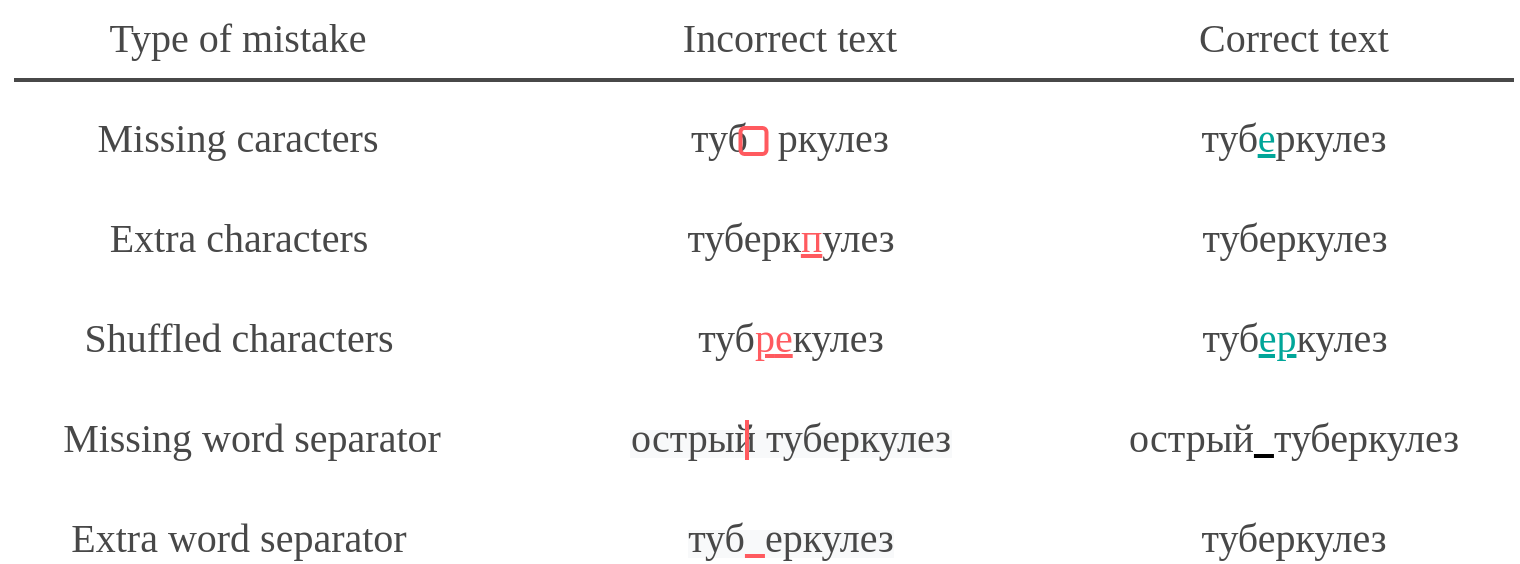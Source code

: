<mxfile version="14.7.9" type="device"><diagram id="TvOHzCsdB9EdEOVNPBkS" name="Page-1"><mxGraphModel dx="1575" dy="425" grid="1" gridSize="10" guides="1" tooltips="1" connect="1" arrows="1" fold="1" page="1" pageScale="1" pageWidth="827" pageHeight="1169" math="0" shadow="0"><root><mxCell id="0"/><mxCell id="1" parent="0"/><mxCell id="t1bn7Lin4z136OyztwGb-1" value="&lt;div style=&quot;&quot;&gt;&lt;span style=&quot;font-size: 20px&quot;&gt;&lt;font color=&quot;#484848&quot; face=&quot;montserrat semibold&quot;&gt;Type of mistake&lt;/font&gt;&lt;/span&gt;&lt;/div&gt;" style="text;whiteSpace=wrap;html=1;align=center;" vertex="1" parent="1"><mxGeometry x="-413" y="80" width="170" height="30" as="geometry"/></mxCell><mxCell id="t1bn7Lin4z136OyztwGb-2" value="&lt;div&gt;&lt;span style=&quot;font-size: 20px&quot;&gt;&lt;font color=&quot;#484848&quot; face=&quot;montserrat semibold&quot;&gt;Incorrect text&lt;/font&gt;&lt;/span&gt;&lt;/div&gt;" style="text;whiteSpace=wrap;html=1;align=center;" vertex="1" parent="1"><mxGeometry x="-126.75" y="80" width="150" height="30" as="geometry"/></mxCell><mxCell id="t1bn7Lin4z136OyztwGb-3" value="&lt;div&gt;&lt;span style=&quot;font-size: 20px&quot;&gt;&lt;font color=&quot;#484848&quot; face=&quot;montserrat semibold&quot;&gt;Correct text&lt;/font&gt;&lt;/span&gt;&lt;/div&gt;" style="text;whiteSpace=wrap;html=1;align=center;" vertex="1" parent="1"><mxGeometry x="125" y="80" width="150" height="30" as="geometry"/></mxCell><mxCell id="t1bn7Lin4z136OyztwGb-4" value="&lt;div&gt;&lt;span style=&quot;font-size: 20px&quot;&gt;&lt;font color=&quot;#484848&quot; face=&quot;montserrat semibold&quot;&gt;Missing caracters&lt;/font&gt;&lt;/span&gt;&lt;/div&gt;" style="text;whiteSpace=wrap;html=1;align=center;" vertex="1" parent="1"><mxGeometry x="-423" y="130" width="190" height="30" as="geometry"/></mxCell><mxCell id="t1bn7Lin4z136OyztwGb-9" value="" style="group" vertex="1" connectable="0" parent="1"><mxGeometry x="-146.75" y="130" width="190" height="30" as="geometry"/></mxCell><mxCell id="t1bn7Lin4z136OyztwGb-6" value="&lt;div&gt;&lt;span style=&quot;font-size: 20px&quot;&gt;&lt;font color=&quot;#484848&quot; face=&quot;montserrat semibold&quot;&gt;туб&amp;nbsp; &amp;nbsp;ркулез&lt;/font&gt;&lt;/span&gt;&lt;/div&gt;" style="text;whiteSpace=wrap;html=1;align=center;" vertex="1" parent="t1bn7Lin4z136OyztwGb-9"><mxGeometry width="190" height="30" as="geometry"/></mxCell><mxCell id="t1bn7Lin4z136OyztwGb-7" value="" style="rounded=1;whiteSpace=wrap;html=1;align=center;labelBorderColor=none;fillColor=none;strokeWidth=2;strokeColor=#FF5A5F;aspect=fixed;" vertex="1" parent="t1bn7Lin4z136OyztwGb-9"><mxGeometry x="70" y="14" width="13" height="13" as="geometry"/></mxCell><mxCell id="t1bn7Lin4z136OyztwGb-13" value="&lt;div&gt;&lt;span style=&quot;font-size: 20px&quot;&gt;&lt;font color=&quot;#484848&quot; face=&quot;montserrat semibold&quot;&gt;туб&lt;/font&gt;&lt;font face=&quot;montserrat semibold&quot; color=&quot;#00a699&quot;&gt;&lt;u&gt;е&lt;/u&gt;&lt;/font&gt;&lt;font color=&quot;#484848&quot; face=&quot;montserrat semibold&quot;&gt;ркулез&lt;/font&gt;&lt;/span&gt;&lt;/div&gt;" style="text;whiteSpace=wrap;html=1;align=center;" vertex="1" parent="1"><mxGeometry x="105" y="130" width="190" height="30" as="geometry"/></mxCell><mxCell id="t1bn7Lin4z136OyztwGb-14" value="&lt;font color=&quot;#484848&quot; face=&quot;montserrat semibold&quot;&gt;&lt;span style=&quot;font-size: 20px&quot;&gt;Extra characters&lt;/span&gt;&lt;/font&gt;" style="text;whiteSpace=wrap;html=1;align=center;" vertex="1" parent="1"><mxGeometry x="-416.5" y="180" width="177" height="30" as="geometry"/></mxCell><mxCell id="t1bn7Lin4z136OyztwGb-15" value="&lt;font face=&quot;montserrat semibold&quot;&gt;&lt;span style=&quot;font-size: 20px&quot;&gt;&lt;font color=&quot;#484848&quot;&gt;туберк&lt;/font&gt;&lt;font color=&quot;#ff5a5f&quot;&gt;&lt;u&gt;п&lt;/u&gt;&lt;/font&gt;&lt;font color=&quot;#484848&quot;&gt;улез&lt;/font&gt;&lt;/span&gt;&lt;/font&gt;" style="text;whiteSpace=wrap;html=1;align=center;" vertex="1" parent="1"><mxGeometry x="-140.25" y="180" width="177" height="30" as="geometry"/></mxCell><mxCell id="t1bn7Lin4z136OyztwGb-16" value="&lt;font face=&quot;montserrat semibold&quot;&gt;&lt;span style=&quot;font-size: 20px&quot;&gt;&lt;font color=&quot;#484848&quot;&gt;туберк&lt;/font&gt;&lt;font color=&quot;#484848&quot;&gt;улез&lt;/font&gt;&lt;/span&gt;&lt;/font&gt;" style="text;whiteSpace=wrap;html=1;align=center;" vertex="1" parent="1"><mxGeometry x="111.5" y="180" width="177" height="30" as="geometry"/></mxCell><mxCell id="t1bn7Lin4z136OyztwGb-17" value="&lt;font color=&quot;#484848&quot; face=&quot;montserrat semibold&quot;&gt;&lt;span style=&quot;font-size: 20px&quot;&gt;Shuffled characters&lt;/span&gt;&lt;/font&gt;" style="text;whiteSpace=wrap;html=1;align=center;" vertex="1" parent="1"><mxGeometry x="-431.5" y="230" width="207" height="30" as="geometry"/></mxCell><mxCell id="t1bn7Lin4z136OyztwGb-18" value="&lt;font face=&quot;montserrat semibold&quot;&gt;&lt;span style=&quot;font-size: 20px&quot;&gt;&lt;font color=&quot;#484848&quot;&gt;туб&lt;/font&gt;&lt;font color=&quot;#ff5a5f&quot;&gt;&lt;u&gt;р&lt;/u&gt;&lt;/font&gt;&lt;/span&gt;&lt;/font&gt;&lt;span style=&quot;font-family: &amp;#34;montserrat semibold&amp;#34; ; font-size: 20px&quot;&gt;&lt;font color=&quot;#ff5a5f&quot;&gt;&lt;u&gt;е&lt;/u&gt;&lt;/font&gt;&lt;/span&gt;&lt;font face=&quot;montserrat semibold&quot;&gt;&lt;span style=&quot;font-size: 20px&quot;&gt;&lt;font color=&quot;#484848&quot;&gt;к&lt;/font&gt;&lt;font color=&quot;#484848&quot;&gt;улез&lt;/font&gt;&lt;/span&gt;&lt;/font&gt;" style="text;whiteSpace=wrap;html=1;align=center;" vertex="1" parent="1"><mxGeometry x="-140.25" y="230" width="177" height="30" as="geometry"/></mxCell><mxCell id="t1bn7Lin4z136OyztwGb-19" value="&lt;font face=&quot;montserrat semibold&quot;&gt;&lt;span style=&quot;font-size: 20px&quot;&gt;&lt;font color=&quot;#484848&quot;&gt;туб&lt;/font&gt;&lt;font color=&quot;#00a699&quot;&gt;&lt;u&gt;ер&lt;/u&gt;&lt;/font&gt;&lt;/span&gt;&lt;/font&gt;&lt;font face=&quot;montserrat semibold&quot;&gt;&lt;span style=&quot;font-size: 20px&quot;&gt;&lt;font color=&quot;#484848&quot;&gt;к&lt;/font&gt;&lt;font color=&quot;#484848&quot;&gt;улез&lt;/font&gt;&lt;/span&gt;&lt;/font&gt;" style="text;whiteSpace=wrap;html=1;align=center;" vertex="1" parent="1"><mxGeometry x="111.5" y="230" width="177" height="30" as="geometry"/></mxCell><mxCell id="t1bn7Lin4z136OyztwGb-20" value="&lt;font color=&quot;#484848&quot; face=&quot;montserrat semibold&quot;&gt;&lt;span style=&quot;font-size: 20px&quot;&gt;Missing word separator&lt;/span&gt;&lt;/font&gt;" style="text;whiteSpace=wrap;html=1;align=center;" vertex="1" parent="1"><mxGeometry x="-446.5" y="280" width="250" height="30" as="geometry"/></mxCell><mxCell id="t1bn7Lin4z136OyztwGb-25" value="" style="group" vertex="1" connectable="0" parent="1"><mxGeometry x="-160" y="280" width="216.5" height="30" as="geometry"/></mxCell><mxCell id="t1bn7Lin4z136OyztwGb-23" value="&lt;font face=&quot;montserrat semibold&quot; style=&quot;font-size: 12px ; font-style: normal ; font-weight: 400 ; letter-spacing: normal ; text-indent: 0px ; text-transform: none ; word-spacing: 0px ; background-color: rgb(248 , 249 , 250)&quot;&gt;&lt;span style=&quot;font-size: 20px&quot;&gt;&lt;font color=&quot;#484848&quot;&gt;острый &lt;/font&gt;&lt;font color=&quot;#484848&quot;&gt;туб&lt;/font&gt;&lt;font color=&quot;#484848&quot;&gt;ер&lt;/font&gt;&lt;/span&gt;&lt;/font&gt;&lt;font face=&quot;montserrat semibold&quot; style=&quot;color: rgb(0 , 0 , 0) ; font-size: 12px ; font-style: normal ; font-weight: 400 ; letter-spacing: normal ; text-indent: 0px ; text-transform: none ; word-spacing: 0px ; background-color: rgb(248 , 249 , 250)&quot;&gt;&lt;span style=&quot;font-size: 20px&quot;&gt;&lt;font color=&quot;#484848&quot;&gt;к&lt;/font&gt;&lt;font color=&quot;#484848&quot;&gt;улез&lt;/font&gt;&lt;/span&gt;&lt;/font&gt;" style="text;whiteSpace=wrap;html=1;align=center;" vertex="1" parent="t1bn7Lin4z136OyztwGb-25"><mxGeometry width="216.5" height="30" as="geometry"/></mxCell><mxCell id="t1bn7Lin4z136OyztwGb-24" value="" style="endArrow=none;html=1;fontColor=#FF5A5F;strokeColor=#FF5A5F;strokeWidth=2;" edge="1" parent="t1bn7Lin4z136OyztwGb-25"><mxGeometry width="50" height="50" relative="1" as="geometry"><mxPoint x="86.5" y="30" as="sourcePoint"/><mxPoint x="86.5" y="10" as="targetPoint"/></mxGeometry></mxCell><mxCell id="t1bn7Lin4z136OyztwGb-26" value="&lt;font face=&quot;montserrat semibold&quot;&gt;&lt;span style=&quot;font-size: 20px&quot;&gt;&lt;font color=&quot;#484848&quot;&gt;острый&lt;/font&gt;&lt;u&gt;&lt;font color=&quot;#00a699&quot;&gt;&amp;nbsp;&amp;nbsp;&lt;/font&gt;&lt;/u&gt;&lt;font color=&quot;#484848&quot;&gt;туберкулез&lt;/font&gt;&lt;/span&gt;&lt;/font&gt;" style="text;whiteSpace=wrap;html=1;align=center;" vertex="1" parent="1"><mxGeometry x="90" y="280" width="220" height="30" as="geometry"/></mxCell><mxCell id="t1bn7Lin4z136OyztwGb-27" value="" style="endArrow=none;html=1;fontColor=#FF5A5F;strokeWidth=2;strokeColor=#484848;" edge="1" parent="1"><mxGeometry width="50" height="50" relative="1" as="geometry"><mxPoint x="-440" y="120" as="sourcePoint"/><mxPoint x="310" y="120" as="targetPoint"/></mxGeometry></mxCell><mxCell id="t1bn7Lin4z136OyztwGb-30" value="&lt;font color=&quot;#484848&quot; face=&quot;montserrat semibold&quot;&gt;&lt;span style=&quot;font-size: 20px&quot;&gt;Extra word separator&lt;/span&gt;&lt;/font&gt;" style="text;whiteSpace=wrap;html=1;align=center;" vertex="1" parent="1"><mxGeometry x="-441.5" y="330" width="227" height="30" as="geometry"/></mxCell><mxCell id="t1bn7Lin4z136OyztwGb-31" value="" style="group" vertex="1" connectable="0" parent="1"><mxGeometry x="-160" y="330" width="216.5" height="30" as="geometry"/></mxCell><mxCell id="t1bn7Lin4z136OyztwGb-32" value="&lt;font face=&quot;montserrat semibold&quot; style=&quot;font-size: 12px ; font-style: normal ; font-weight: 400 ; letter-spacing: normal ; text-indent: 0px ; text-transform: none ; word-spacing: 0px ; background-color: rgb(248 , 249 , 250)&quot;&gt;&lt;span style=&quot;font-size: 20px&quot;&gt;&lt;font color=&quot;#484848&quot;&gt;туб&lt;/font&gt;&lt;font color=&quot;#ff5a5f&quot;&gt;&lt;u&gt;&amp;nbsp;&amp;nbsp;&lt;/u&gt;&lt;/font&gt;&lt;font color=&quot;#484848&quot;&gt;ер&lt;/font&gt;&lt;/span&gt;&lt;/font&gt;&lt;font face=&quot;montserrat semibold&quot; style=&quot;color: rgb(0 , 0 , 0) ; font-size: 12px ; font-style: normal ; font-weight: 400 ; letter-spacing: normal ; text-indent: 0px ; text-transform: none ; word-spacing: 0px ; background-color: rgb(248 , 249 , 250)&quot;&gt;&lt;span style=&quot;font-size: 20px&quot;&gt;&lt;font color=&quot;#484848&quot;&gt;к&lt;/font&gt;&lt;font color=&quot;#484848&quot;&gt;улез&lt;/font&gt;&lt;/span&gt;&lt;/font&gt;" style="text;whiteSpace=wrap;html=1;align=center;" vertex="1" parent="t1bn7Lin4z136OyztwGb-31"><mxGeometry width="216.5" height="30" as="geometry"/></mxCell><mxCell id="t1bn7Lin4z136OyztwGb-34" value="&lt;font face=&quot;montserrat semibold&quot;&gt;&lt;span style=&quot;font-size: 20px&quot;&gt;&lt;font color=&quot;#484848&quot;&gt;туберкулез&lt;/font&gt;&lt;/span&gt;&lt;/font&gt;" style="text;whiteSpace=wrap;html=1;align=center;" vertex="1" parent="1"><mxGeometry x="90" y="330" width="220" height="30" as="geometry"/></mxCell></root></mxGraphModel></diagram></mxfile>